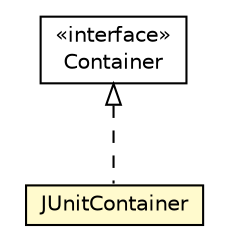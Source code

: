 #!/usr/local/bin/dot
#
# Class diagram 
# Generated by UMLGraph version R5_6-24-gf6e263 (http://www.umlgraph.org/)
#

digraph G {
	edge [fontname="Helvetica",fontsize=10,labelfontname="Helvetica",labelfontsize=10];
	node [fontname="Helvetica",fontsize=10,shape=plaintext];
	nodesep=0.25;
	ranksep=0.5;
	// org.universAAL.middleware.container.Container
	c5011204 [label=<<table title="org.universAAL.middleware.container.Container" border="0" cellborder="1" cellspacing="0" cellpadding="2" port="p" href="../../middleware/container/Container.html">
		<tr><td><table border="0" cellspacing="0" cellpadding="1">
<tr><td align="center" balign="center"> &#171;interface&#187; </td></tr>
<tr><td align="center" balign="center"> Container </td></tr>
		</table></td></tr>
		</table>>, URL="../../middleware/container/Container.html", fontname="Helvetica", fontcolor="black", fontsize=10.0];
	// org.universAAL.container.JUnit.JUnitContainer
	c5011215 [label=<<table title="org.universAAL.container.JUnit.JUnitContainer" border="0" cellborder="1" cellspacing="0" cellpadding="2" port="p" bgcolor="lemonChiffon" href="./JUnitContainer.html">
		<tr><td><table border="0" cellspacing="0" cellpadding="1">
<tr><td align="center" balign="center"> JUnitContainer </td></tr>
		</table></td></tr>
		</table>>, URL="./JUnitContainer.html", fontname="Helvetica", fontcolor="black", fontsize=10.0];
	//org.universAAL.container.JUnit.JUnitContainer implements org.universAAL.middleware.container.Container
	c5011204:p -> c5011215:p [dir=back,arrowtail=empty,style=dashed];
}

